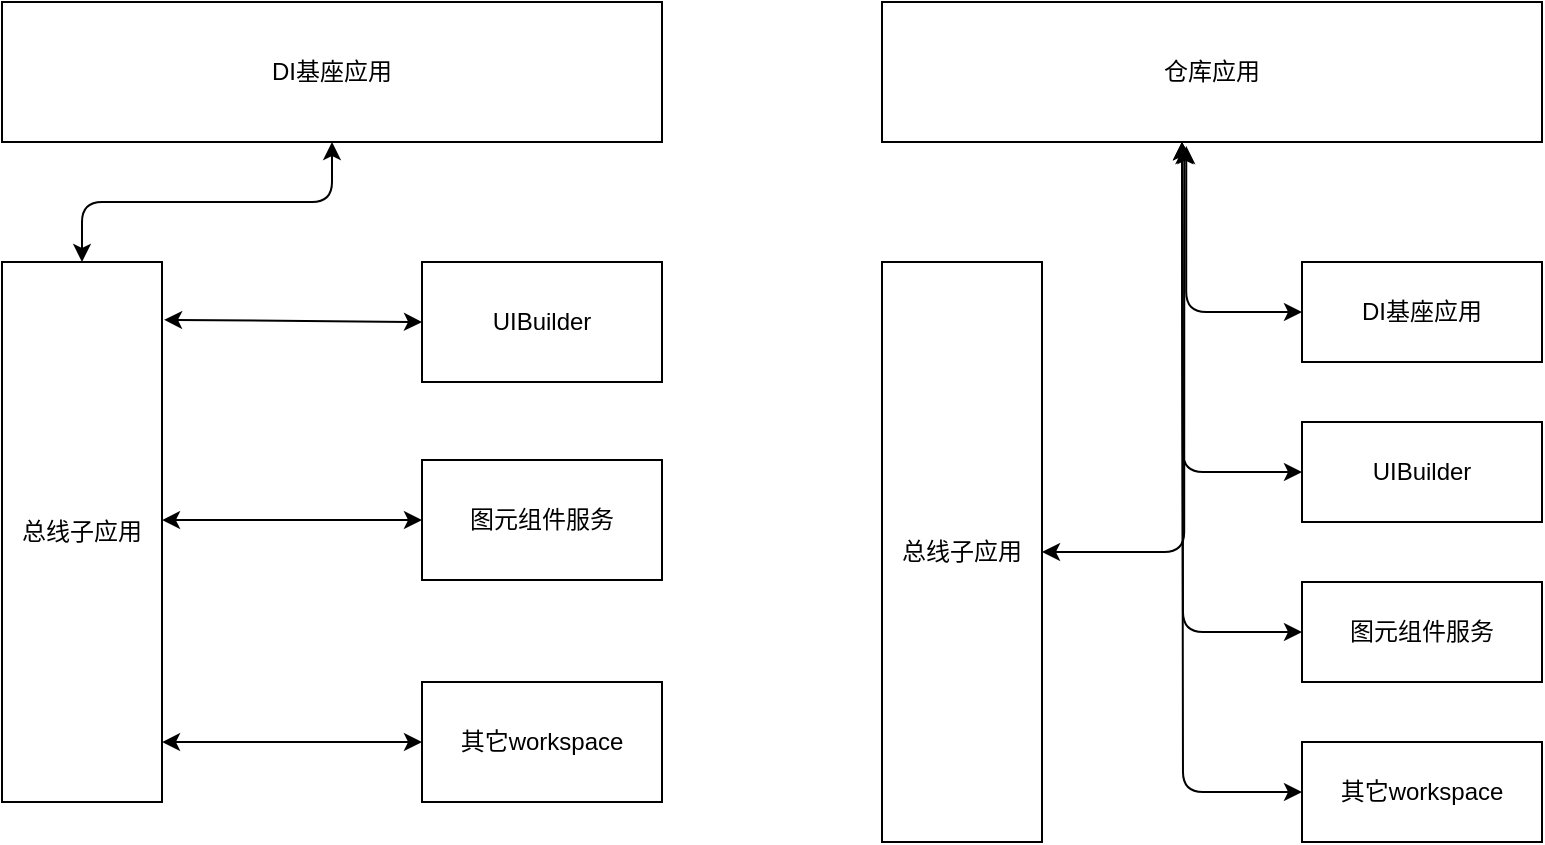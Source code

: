 <mxfile>
    <diagram id="Ccz5A6rGKCIxP2cNXUb2" name="第 1 页">
        <mxGraphModel dx="998" dy="657" grid="1" gridSize="10" guides="1" tooltips="1" connect="1" arrows="1" fold="1" page="1" pageScale="1" pageWidth="3300" pageHeight="4681" math="0" shadow="0">
            <root>
                <mxCell id="0"/>
                <mxCell id="1" parent="0"/>
                <mxCell id="2" value="总线子应用" style="rounded=0;whiteSpace=wrap;html=1;" vertex="1" parent="1">
                    <mxGeometry x="330" y="260" width="80" height="270" as="geometry"/>
                </mxCell>
                <mxCell id="28" style="edgeStyle=none;html=1;exitX=0;exitY=0.5;exitDx=0;exitDy=0;entryX=1.013;entryY=0.107;entryDx=0;entryDy=0;entryPerimeter=0;startArrow=classic;startFill=1;endArrow=classic;endFill=1;" edge="1" parent="1" source="4" target="2">
                    <mxGeometry relative="1" as="geometry"/>
                </mxCell>
                <mxCell id="4" value="UIBuilder" style="rounded=0;whiteSpace=wrap;html=1;" vertex="1" parent="1">
                    <mxGeometry x="540" y="260" width="120" height="60" as="geometry"/>
                </mxCell>
                <mxCell id="27" style="edgeStyle=none;html=1;exitX=0;exitY=0.5;exitDx=0;exitDy=0;entryX=1;entryY=0.889;entryDx=0;entryDy=0;entryPerimeter=0;startArrow=classic;startFill=1;endArrow=classic;endFill=1;" edge="1" parent="1" source="5" target="2">
                    <mxGeometry relative="1" as="geometry"/>
                </mxCell>
                <mxCell id="5" value="其它workspace" style="rounded=0;whiteSpace=wrap;html=1;" vertex="1" parent="1">
                    <mxGeometry x="540" y="470" width="120" height="60" as="geometry"/>
                </mxCell>
                <mxCell id="20" style="edgeStyle=none;html=1;exitX=0;exitY=0.5;exitDx=0;exitDy=0;startArrow=classic;startFill=1;endArrow=classic;endFill=1;entryX=1;entryY=0.478;entryDx=0;entryDy=0;entryPerimeter=0;" edge="1" parent="1" source="6" target="2">
                    <mxGeometry relative="1" as="geometry">
                        <mxPoint x="420" y="390" as="targetPoint"/>
                    </mxGeometry>
                </mxCell>
                <mxCell id="6" value="图元组件服务" style="rounded=0;whiteSpace=wrap;html=1;" vertex="1" parent="1">
                    <mxGeometry x="540" y="359" width="120" height="60" as="geometry"/>
                </mxCell>
                <mxCell id="29" style="edgeStyle=orthogonalEdgeStyle;html=1;exitX=0.5;exitY=1;exitDx=0;exitDy=0;entryX=0.5;entryY=0;entryDx=0;entryDy=0;startArrow=classic;startFill=1;endArrow=classic;endFill=1;" edge="1" parent="1" source="10" target="2">
                    <mxGeometry relative="1" as="geometry"/>
                </mxCell>
                <mxCell id="10" value="DI基座应用" style="rounded=0;whiteSpace=wrap;html=1;" vertex="1" parent="1">
                    <mxGeometry x="330" y="130" width="330" height="70" as="geometry"/>
                </mxCell>
                <mxCell id="45" style="edgeStyle=orthogonalEdgeStyle;html=1;exitX=1;exitY=0.5;exitDx=0;exitDy=0;entryX=0.458;entryY=1.029;entryDx=0;entryDy=0;entryPerimeter=0;startArrow=classic;startFill=1;endArrow=classic;endFill=1;" edge="1" parent="1" source="30" target="39">
                    <mxGeometry relative="1" as="geometry"/>
                </mxCell>
                <mxCell id="30" value="总线子应用" style="rounded=0;whiteSpace=wrap;html=1;" vertex="1" parent="1">
                    <mxGeometry x="770" y="260" width="80" height="290" as="geometry"/>
                </mxCell>
                <mxCell id="47" style="edgeStyle=orthogonalEdgeStyle;html=1;exitX=0;exitY=0.5;exitDx=0;exitDy=0;startArrow=classic;startFill=1;endArrow=classic;endFill=1;" edge="1" parent="1" source="32">
                    <mxGeometry relative="1" as="geometry">
                        <mxPoint x="920" y="200" as="targetPoint"/>
                    </mxGeometry>
                </mxCell>
                <mxCell id="32" value="UIBuilder" style="rounded=0;whiteSpace=wrap;html=1;" vertex="1" parent="1">
                    <mxGeometry x="980" y="340" width="120" height="50" as="geometry"/>
                </mxCell>
                <mxCell id="49" style="edgeStyle=orthogonalEdgeStyle;html=1;exitX=0;exitY=0.5;exitDx=0;exitDy=0;startArrow=classic;startFill=1;endArrow=classic;endFill=1;" edge="1" parent="1" source="34">
                    <mxGeometry relative="1" as="geometry">
                        <mxPoint x="920" y="200" as="targetPoint"/>
                    </mxGeometry>
                </mxCell>
                <mxCell id="34" value="其它workspace" style="rounded=0;whiteSpace=wrap;html=1;" vertex="1" parent="1">
                    <mxGeometry x="980" y="500" width="120" height="50" as="geometry"/>
                </mxCell>
                <mxCell id="48" style="edgeStyle=orthogonalEdgeStyle;html=1;exitX=0;exitY=0.5;exitDx=0;exitDy=0;startArrow=classic;startFill=1;endArrow=classic;endFill=1;" edge="1" parent="1" source="36">
                    <mxGeometry relative="1" as="geometry">
                        <mxPoint x="920" y="200" as="targetPoint"/>
                    </mxGeometry>
                </mxCell>
                <mxCell id="36" value="图元组件服务" style="rounded=0;whiteSpace=wrap;html=1;" vertex="1" parent="1">
                    <mxGeometry x="980" y="420" width="120" height="50" as="geometry"/>
                </mxCell>
                <mxCell id="46" style="edgeStyle=orthogonalEdgeStyle;html=1;exitX=0;exitY=0.5;exitDx=0;exitDy=0;entryX=0.461;entryY=1.029;entryDx=0;entryDy=0;entryPerimeter=0;startArrow=classic;startFill=1;endArrow=classic;endFill=1;" edge="1" parent="1" source="38" target="39">
                    <mxGeometry relative="1" as="geometry"/>
                </mxCell>
                <mxCell id="38" value="DI基座应用" style="rounded=0;whiteSpace=wrap;html=1;" vertex="1" parent="1">
                    <mxGeometry x="980" y="260" width="120" height="50" as="geometry"/>
                </mxCell>
                <mxCell id="39" value="仓库应用" style="rounded=0;whiteSpace=wrap;html=1;" vertex="1" parent="1">
                    <mxGeometry x="770" y="130" width="330" height="70" as="geometry"/>
                </mxCell>
            </root>
        </mxGraphModel>
    </diagram>
</mxfile>